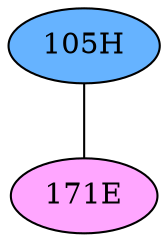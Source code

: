 // The Round Table
graph {
	"105H" [fillcolor="#66B3FF" style=radial]
	"171E" [fillcolor="#FFA6FF" style=radial]
	"105H" -- "171E" [penwidth=1]
}
